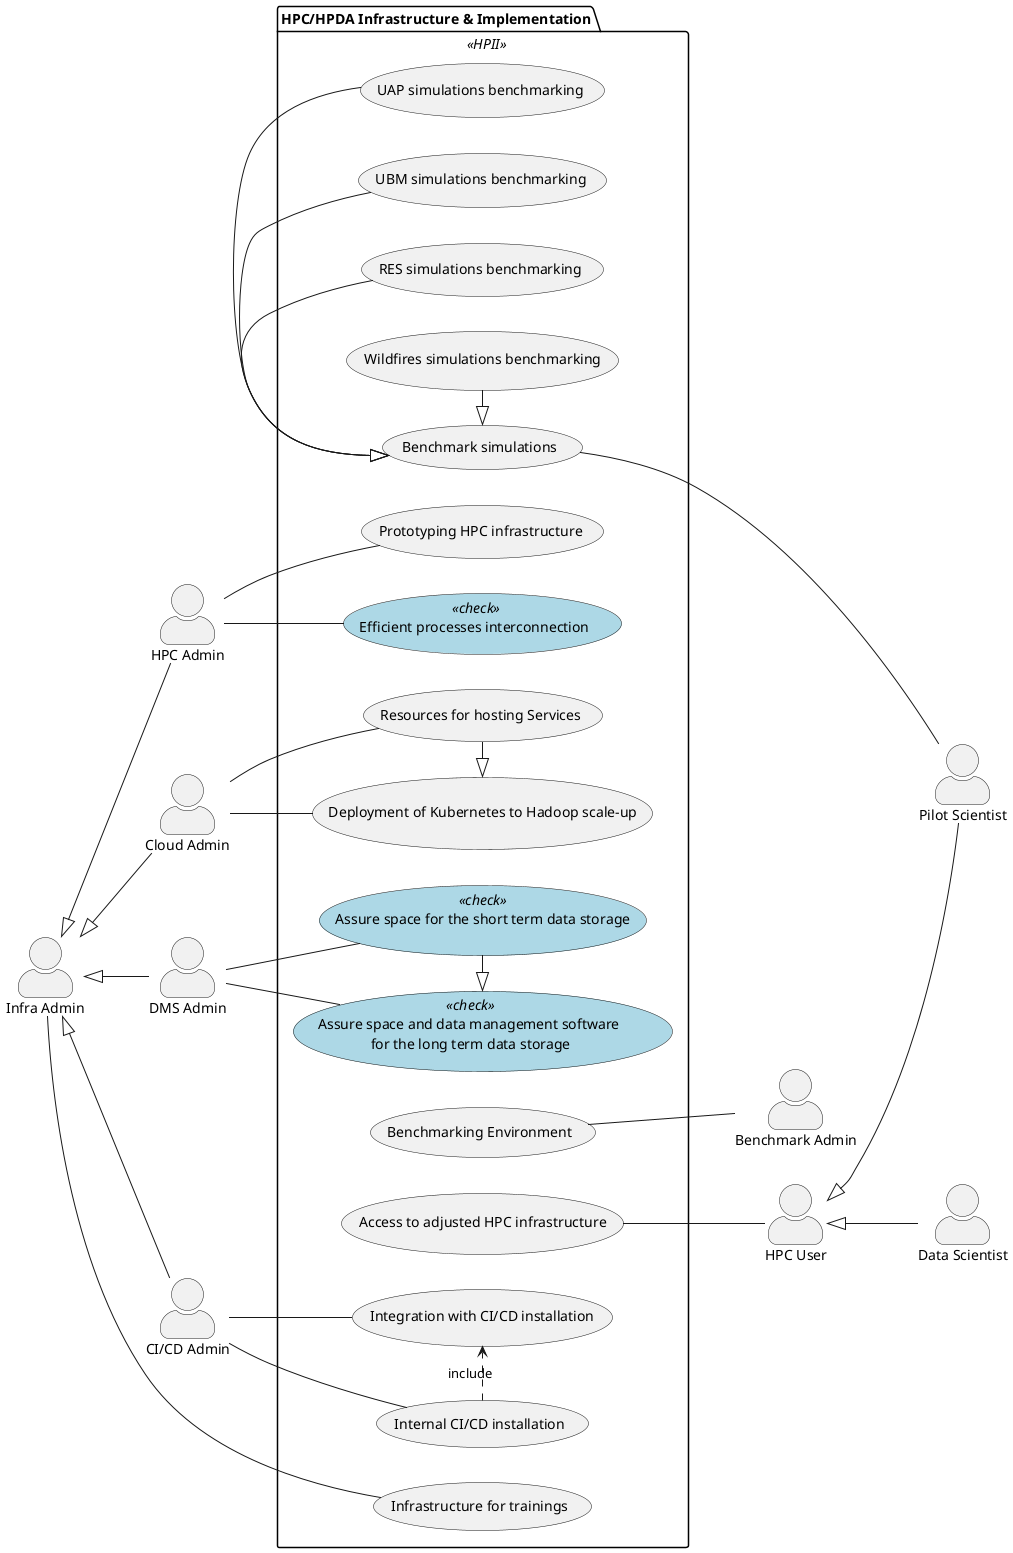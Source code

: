 @startuml hidalgo2_infra
'left to right direction
skinparam actorStyle awesome

'actors
actor "Infra Admin" as infra_admin
actor "HPC Admin" as hpc_admin
actor "Cloud Admin" as cloud_admin
actor "DMS Admin" as dms_admin
actor "CI/CD Admin" as cicd_admin


infra_admin <|-d- hpc_admin
infra_admin <|-d- dms_admin
infra_admin <|-d- cicd_admin
infra_admin <|-d- cloud_admin


'packages

package "HPC/HPDA Infrastructure & Implementation" << HPII >> {
    left to right direction


    usecase SCOHPII009 as "
    Benchmarking Environment
    "

    usecase SCOHPII001 as "
    Access to adjusted HPC infrastructure
    "

    usecase SCOHPII002 as "
    Prototyping HPC infrastructure
    "

    usecase SCOHPII003 as "
    Internal CI/CD installation
    "
   
    usecase SCOHPII004 as "
    Integration with CI/CD installation
    "

    usecase SCOHPII005 <<check>> as "
    Assure space and data management software 
    for the long term data storage
    "

    usecase SCOHPII006 <<check>> as "
    Assure space for the short term data storage
    "

    usecase SCOHPII007 as "
    Resources for hosting Services
    "

    usecase SCOHPII008 as "
    Deployment of Kubernetes to Hadoop scale-up
    "

    usecase SCOHPII010 <<check>> as "
    Efficient processes interconnection 
    "

    usecase SCOHPII011 as "
    UAP simulations benchmarking
    "

    usecase SCOHPII012 as "
    UBM simulations benchmarking
    "

    usecase SCOHPII013 as "
    RES simulations benchmarking
    "

    usecase SCOHPII014 as "
    Wildfires simulations benchmarking
    "

    usecase SCOHPII015 as "
    Infrastructure for trainings
    " 

    usecase SCOHPII016 as "
    Benchmark simulations
    "

    SCOHPII011 -l-|> SCOHPII016
    SCOHPII012 -l-|> SCOHPII016
    SCOHPII013 -l-|> SCOHPII016
    SCOHPII014 -l-|> SCOHPII016
    SCOHPII007 -l-|> SCOHPII008
    SCOHPII006 -l-|> SCOHPII005
    SCOHPII003 .r.> SCOHPII004 : include
}

actor "HPC User" as hpc_user
actor "Pilot Scientist" as pilot_scientist
actor "Data Scientist" as data_scientist
actor "Benchmark Admin" as bench_admin

hpc_user <|-- pilot_scientist
hpc_user <|-- data_scientist

hpc_admin -- SCOHPII002
cicd_admin -- SCOHPII003
cicd_admin -- SCOHPII004
dms_admin -- SCOHPII005
dms_admin -- SCOHPII006
cloud_admin -- SCOHPII007
cloud_admin -- SCOHPII008
hpc_admin -- SCOHPII010
infra_admin -- SCOHPII015
SCOHPII001 -- hpc_user
SCOHPII016 -- pilot_scientist
SCOHPII009 -- bench_admin

skinparam usecase<<check>> {
    BackgroundColor LightBlue
}

@enduml